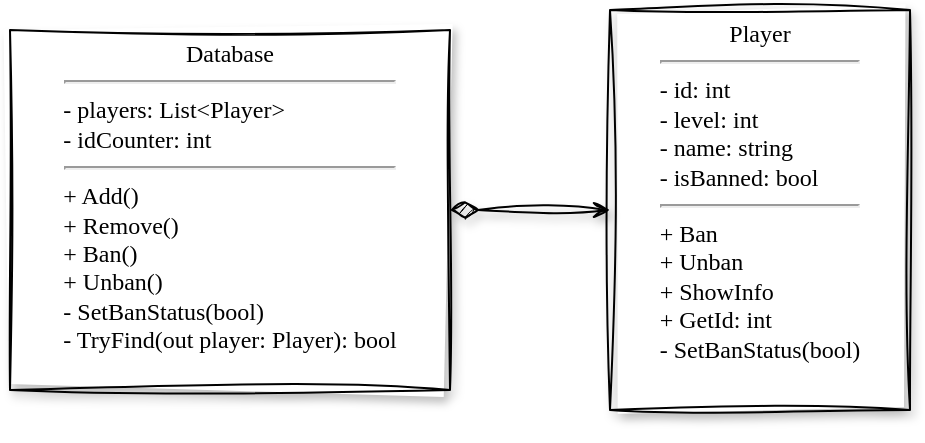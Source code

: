 <mxfile version="21.7.2" type="github" pages="4">
  <diagram id="Cf2g2hGz_eaC0kWmKfeo" name="База Данных Игроков">
    <mxGraphModel dx="672" dy="382" grid="0" gridSize="10" guides="1" tooltips="1" connect="1" arrows="1" fold="1" page="1" pageScale="1" pageWidth="1169" pageHeight="827" math="0" shadow="0">
      <root>
        <mxCell id="0" />
        <mxCell id="1" parent="0" />
        <mxCell id="BvsRi00MSLJCYbzShoM3-1" value="&lt;font face=&quot;Verdana&quot;&gt;Player&lt;br&gt;&lt;/font&gt;&lt;hr&gt;&lt;div style=&quot;text-align: left;&quot;&gt;&lt;font face=&quot;Verdana&quot;&gt;- id: int&lt;/font&gt;&lt;/div&gt;&lt;div style=&quot;text-align: left;&quot;&gt;&lt;font face=&quot;Verdana&quot;&gt;- level: int&lt;/font&gt;&lt;/div&gt;&lt;div style=&quot;text-align: left;&quot;&gt;&lt;font face=&quot;Verdana&quot;&gt;- name: string&lt;/font&gt;&lt;/div&gt;&lt;div style=&quot;text-align: left;&quot;&gt;&lt;font face=&quot;Verdana&quot;&gt;- isBanned: bool&lt;/font&gt;&lt;/div&gt;&lt;div style=&quot;text-align: left;&quot;&gt;&lt;hr&gt;&lt;/div&gt;&lt;div style=&quot;text-align: left;&quot;&gt;&lt;font face=&quot;Verdana&quot;&gt;&lt;span style=&quot;background-color: initial;&quot;&gt;+ Ban&lt;/span&gt;&lt;br&gt;&lt;/font&gt;&lt;/div&gt;&lt;div style=&quot;text-align: left;&quot;&gt;&lt;font face=&quot;Verdana&quot;&gt;+ Unban&lt;/font&gt;&lt;/div&gt;&lt;div style=&quot;text-align: left;&quot;&gt;&lt;font face=&quot;Verdana&quot;&gt;+ ShowInfo&lt;/font&gt;&lt;/div&gt;&lt;div style=&quot;text-align: left;&quot;&gt;&lt;font face=&quot;Verdana&quot;&gt;+ GetId: int&lt;/font&gt;&lt;/div&gt;&lt;div style=&quot;text-align: left;&quot;&gt;&lt;font face=&quot;Verdana&quot;&gt;- SetBanStatus(bool)&lt;/font&gt;&lt;/div&gt;" style="rounded=0;whiteSpace=wrap;html=1;align=center;verticalAlign=top;spacing=0;sketch=1;curveFitting=1;jiggle=2;shadow=1;" vertex="1" parent="1">
          <mxGeometry x="582" y="235" width="150" height="200" as="geometry" />
        </mxCell>
        <mxCell id="ZMWLHTGk8VHgxppxQVbv-1" style="edgeStyle=orthogonalEdgeStyle;orthogonalLoop=1;jettySize=auto;html=1;exitX=1;exitY=0.5;exitDx=0;exitDy=0;entryX=0;entryY=0.5;entryDx=0;entryDy=0;endArrow=open;endFill=0;sourcePerimeterSpacing=0;strokeWidth=1;startArrow=diamondThin;startFill=1;jumpSize=6;rounded=0;strokeColor=default;endSize=6;startSize=12;sketch=1;curveFitting=1;jiggle=2;shadow=1;" edge="1" parent="1" source="qxw1vTytd-DOzJbU_Vhw-1" target="BvsRi00MSLJCYbzShoM3-1">
          <mxGeometry relative="1" as="geometry" />
        </mxCell>
        <mxCell id="qxw1vTytd-DOzJbU_Vhw-1" value="&lt;span style=&quot;font-family: Verdana; background-color: initial;&quot;&gt;Database&lt;/span&gt;&lt;br&gt;&lt;hr style=&quot;background-color: initial;&quot;&gt;&lt;span style=&quot;font-family: Verdana; background-color: initial;&quot;&gt;&lt;div style=&quot;text-align: left;&quot;&gt;&lt;span style=&quot;background-color: initial;&quot;&gt;- players: List&amp;lt;Player&amp;gt;&lt;/span&gt;&lt;/div&gt;&lt;div style=&quot;text-align: left;&quot;&gt;&lt;span style=&quot;background-color: initial;&quot;&gt;- idCounter: int&lt;/span&gt;&lt;/div&gt;&lt;/span&gt;&lt;hr style=&quot;text-align: left; background-color: initial;&quot;&gt;&lt;span style=&quot;background-color: initial; font-family: Verdana;&quot;&gt;&lt;div style=&quot;text-align: left;&quot;&gt;&lt;span style=&quot;background-color: initial;&quot;&gt;+ Add()&lt;/span&gt;&lt;/div&gt;&lt;/span&gt;&lt;span style=&quot;font-family: Verdana; background-color: initial;&quot;&gt;&lt;div style=&quot;text-align: left;&quot;&gt;&lt;span style=&quot;background-color: initial;&quot;&gt;+ Remove()&lt;/span&gt;&lt;/div&gt;&lt;/span&gt;&lt;span style=&quot;font-family: Verdana; background-color: initial;&quot;&gt;&lt;div style=&quot;text-align: left;&quot;&gt;&lt;span style=&quot;background-color: initial;&quot;&gt;+ Ban()&lt;/span&gt;&lt;/div&gt;&lt;/span&gt;&lt;span style=&quot;font-family: Verdana; background-color: initial;&quot;&gt;&lt;div style=&quot;text-align: left;&quot;&gt;&lt;span style=&quot;background-color: initial;&quot;&gt;+ Unban()&lt;/span&gt;&lt;/div&gt;&lt;/span&gt;&lt;span style=&quot;font-family: Verdana; background-color: initial;&quot;&gt;&lt;div style=&quot;text-align: left;&quot;&gt;&lt;span style=&quot;background-color: initial;&quot;&gt;- SetBanStatus(bool)&lt;/span&gt;&lt;/div&gt;&lt;/span&gt;&lt;div style=&quot;text-align: left;&quot;&gt;&lt;font face=&quot;Verdana&quot;&gt;- TryFind(out player: Player): bool&lt;br&gt;&lt;/font&gt;&lt;/div&gt;" style="rounded=0;whiteSpace=wrap;html=1;align=center;verticalAlign=top;spacing=0;sketch=1;curveFitting=1;jiggle=2;shadow=1;" vertex="1" parent="1">
          <mxGeometry x="282" y="245" width="220" height="180" as="geometry" />
        </mxCell>
        <mxCell id="ZMWLHTGk8VHgxppxQVbv-2" style="edgeStyle=orthogonalEdgeStyle;rounded=0;orthogonalLoop=1;jettySize=auto;html=1;exitX=0.5;exitY=1;exitDx=0;exitDy=0;sketch=1;curveFitting=1;jiggle=2;shadow=1;" edge="1" parent="1" source="BvsRi00MSLJCYbzShoM3-1" target="BvsRi00MSLJCYbzShoM3-1">
          <mxGeometry relative="1" as="geometry" />
        </mxCell>
      </root>
    </mxGraphModel>
  </diagram>
  <diagram id="Y0pcPyQ9-cA2Ly51FoLA" name="Колода Карт">
    <mxGraphModel dx="695" dy="395" grid="0" gridSize="10" guides="1" tooltips="1" connect="1" arrows="1" fold="1" page="1" pageScale="1" pageWidth="1169" pageHeight="827" math="0" shadow="0">
      <root>
        <mxCell id="0" />
        <mxCell id="1" parent="0" />
        <mxCell id="L67TZkdD2saoKafYtCv_-2" style="edgeStyle=orthogonalEdgeStyle;rounded=0;orthogonalLoop=1;jettySize=auto;html=1;entryX=0;entryY=0.5;entryDx=0;entryDy=0;startArrow=diamondThin;startFill=0;strokeWidth=1;startSize=12;endSize=6;endArrow=open;endFill=0;exitX=1;exitY=0.5;exitDx=0;exitDy=0;sketch=1;curveFitting=1;jiggle=2;shadow=1;" edge="1" parent="1" source="_xTozI4Q2du8KuB2-w1n-1" target="_xTozI4Q2du8KuB2-w1n-3">
          <mxGeometry relative="1" as="geometry">
            <Array as="points">
              <mxPoint x="494" y="231" />
              <mxPoint x="494" y="366" />
            </Array>
          </mxGeometry>
        </mxCell>
        <mxCell id="L67TZkdD2saoKafYtCv_-3" style="edgeStyle=orthogonalEdgeStyle;orthogonalLoop=1;jettySize=auto;html=1;startArrow=diamondThin;startFill=0;strokeWidth=1;endSize=6;startSize=12;endArrow=open;endFill=0;entryX=0;entryY=0.5;entryDx=0;entryDy=0;rounded=0;sketch=1;curveFitting=1;jiggle=2;shadow=1;" edge="1" parent="1" source="_xTozI4Q2du8KuB2-w1n-1" target="_xTozI4Q2du8KuB2-w1n-2">
          <mxGeometry relative="1" as="geometry">
            <mxPoint x="579" y="201" as="targetPoint" />
            <Array as="points" />
          </mxGeometry>
        </mxCell>
        <mxCell id="_xTozI4Q2du8KuB2-w1n-1" value="CardDealer&lt;br&gt;&lt;hr&gt;&lt;div style=&quot;text-align: left;&quot;&gt;&lt;span style=&quot;background-color: initial;&quot;&gt;- player: Player&lt;/span&gt;&lt;/div&gt;&lt;div style=&quot;text-align: left;&quot;&gt;&lt;span style=&quot;background-color: initial;&quot;&gt;- deck: Deck&lt;/span&gt;&lt;/div&gt;&lt;hr style=&quot;text-align: left;&quot;&gt;&lt;div style=&quot;text-align: left;&quot;&gt;&lt;span style=&quot;background-color: initial;&quot;&gt;+ DealCard(player: Player)&lt;/span&gt;&lt;/div&gt;" style="rounded=0;whiteSpace=wrap;html=1;sketch=1;curveFitting=1;jiggle=2;shadow=1;" vertex="1" parent="1">
          <mxGeometry x="284" y="181" width="160" height="100" as="geometry" />
        </mxCell>
        <mxCell id="_xTozI4Q2du8KuB2-w1n-2" value="Player&lt;br&gt;&lt;hr&gt;&lt;div style=&quot;text-align: left;&quot;&gt;&lt;span style=&quot;background-color: initial;&quot;&gt;- hand: List&amp;lt;Card&amp;gt;&lt;/span&gt;&lt;/div&gt;&lt;hr style=&quot;text-align: left;&quot;&gt;&lt;div style=&quot;text-align: left;&quot;&gt;&lt;span style=&quot;background-color: initial;&quot;&gt;+ ShowHand()&lt;/span&gt;&lt;/div&gt;&lt;div style=&quot;text-align: left;&quot;&gt;&lt;span style=&quot;background-color: initial;&quot;&gt;+ Add(card: Card)&lt;/span&gt;&lt;/div&gt;" style="rounded=0;whiteSpace=wrap;html=1;sketch=1;curveFitting=1;jiggle=2;shadow=1;" vertex="1" parent="1">
          <mxGeometry x="534" y="181" width="110" height="100" as="geometry" />
        </mxCell>
        <mxCell id="OECXQ_HGNrMJNdoMd47i-1" value="" style="edgeStyle=orthogonalEdgeStyle;rounded=0;orthogonalLoop=1;jettySize=auto;html=1;startArrow=diamondThin;startFill=1;strokeWidth=1;endArrow=open;endFill=0;startSize=12;endSize=6;sketch=1;curveFitting=1;jiggle=2;shadow=1;" edge="1" parent="1" source="_xTozI4Q2du8KuB2-w1n-3" target="_xTozI4Q2du8KuB2-w1n-4">
          <mxGeometry relative="1" as="geometry" />
        </mxCell>
        <mxCell id="_xTozI4Q2du8KuB2-w1n-3" value="Deck&lt;br&gt;&lt;hr&gt;&lt;div style=&quot;text-align: left;&quot;&gt;&lt;span style=&quot;background-color: initial;&quot;&gt;- cards: List&amp;lt;Card&amp;gt;&lt;/span&gt;&lt;/div&gt;&lt;hr style=&quot;text-align: left;&quot;&gt;&lt;div style=&quot;text-align: left;&quot;&gt;&lt;span style=&quot;background-color: initial;&quot;&gt;+ ShowInfo()&lt;/span&gt;&lt;/div&gt;&lt;div style=&quot;text-align: left;&quot;&gt;&lt;span style=&quot;background-color: initial;&quot;&gt;+ DrawCard(): Card&lt;/span&gt;&lt;/div&gt;&lt;div style=&quot;text-align: left;&quot;&gt;&lt;span style=&quot;background-color: initial;&quot;&gt;+ Fill()&lt;/span&gt;&lt;/div&gt;&lt;div style=&quot;text-align: left;&quot;&gt;&lt;span style=&quot;background-color: initial;&quot;&gt;+ Shuffle()&lt;/span&gt;&lt;/div&gt;" style="rounded=0;whiteSpace=wrap;html=1;fontSize=12;sketch=1;curveFitting=1;jiggle=2;shadow=1;" vertex="1" parent="1">
          <mxGeometry x="534" y="301" width="120" height="130" as="geometry" />
        </mxCell>
        <mxCell id="_xTozI4Q2du8KuB2-w1n-4" value="&lt;div style=&quot;&quot;&gt;&lt;span style=&quot;background-color: initial;&quot;&gt;Card&lt;/span&gt;&lt;/div&gt;&lt;div style=&quot;&quot;&gt;&lt;hr&gt;&lt;/div&gt;&lt;div style=&quot;text-align: left;&quot;&gt;&lt;span style=&quot;background-color: initial;&quot;&gt;- suit: string&lt;/span&gt;&lt;/div&gt;&lt;div style=&quot;text-align: left;&quot;&gt;&lt;span style=&quot;background-color: initial;&quot;&gt;- value: char&lt;/span&gt;&lt;/div&gt;&lt;hr&gt;+ ShowInfo()" style="rounded=0;whiteSpace=wrap;html=1;align=center;verticalAlign=top;horizontal=1;sketch=1;curveFitting=1;jiggle=2;shadow=1;" vertex="1" parent="1">
          <mxGeometry x="704" y="316" width="80" height="100" as="geometry" />
        </mxCell>
      </root>
    </mxGraphModel>
  </diagram>
  <diagram id="iZcS9gSNP3eOQmojUR20" name="Хранилище Книг">
    <mxGraphModel dx="576" dy="327" grid="0" gridSize="10" guides="1" tooltips="1" connect="1" arrows="1" fold="1" page="1" pageScale="1" pageWidth="1169" pageHeight="827" math="0" shadow="0">
      <root>
        <mxCell id="0" />
        <mxCell id="1" parent="0" />
        <mxCell id="9-JIwjo3csv5uXHmiW8V-1" value="&lt;div style=&quot;&quot;&gt;&lt;span style=&quot;background-color: initial;&quot;&gt;Book&lt;/span&gt;&lt;/div&gt;&lt;hr style=&quot;&quot;&gt;&lt;div style=&quot;text-align: left;&quot;&gt;&lt;span style=&quot;background-color: initial;&quot;&gt;- title: string&lt;/span&gt;&lt;/div&gt;&lt;div style=&quot;text-align: left;&quot;&gt;&lt;span style=&quot;background-color: initial;&quot;&gt;- author: string&lt;/span&gt;&lt;/div&gt;&lt;div style=&quot;text-align: left;&quot;&gt;&lt;span style=&quot;background-color: initial;&quot;&gt;- year: int&lt;/span&gt;&lt;/div&gt;&lt;hr style=&quot;&quot;&gt;&lt;div style=&quot;text-align: left;&quot;&gt;&lt;span style=&quot;background-color: initial;&quot;&gt;+ ShowInfo()&lt;/span&gt;&lt;/div&gt;" style="rounded=0;whiteSpace=wrap;html=1;align=center;sketch=1;curveFitting=1;jiggle=2;shadow=1;" vertex="1" parent="1">
          <mxGeometry x="608" y="252" width="90" height="110" as="geometry" />
        </mxCell>
        <mxCell id="VPENAkqC2ZvWxOAGdNku-2" style="edgeStyle=orthogonalEdgeStyle;rounded=0;orthogonalLoop=1;jettySize=auto;html=1;entryX=0;entryY=0.5;entryDx=0;entryDy=0;endArrow=open;endFill=0;startArrow=diamondThin;startFill=1;startSize=12;exitX=1;exitY=0.5;exitDx=0;exitDy=0;sketch=1;curveFitting=1;jiggle=2;shadow=1;" edge="1" parent="1" target="9-JIwjo3csv5uXHmiW8V-1">
          <mxGeometry relative="1" as="geometry">
            <mxPoint x="542" y="306.66" as="sourcePoint" />
            <mxPoint x="669" y="306.66" as="targetPoint" />
            <Array as="points" />
          </mxGeometry>
        </mxCell>
        <mxCell id="VPENAkqC2ZvWxOAGdNku-1" value="Library&lt;br&gt;&lt;hr&gt;&lt;div style=&quot;text-align: left;&quot;&gt;- books: List&amp;lt;Book&amp;gt;&lt;/div&gt;&lt;div style=&quot;text-align: left;&quot;&gt;&lt;hr&gt;+ ShowAll()&lt;/div&gt;&lt;div style=&quot;text-align: left;&quot;&gt;+ Add()&lt;/div&gt;&lt;div style=&quot;text-align: left;&quot;&gt;+ Remove()&lt;/div&gt;&lt;div style=&quot;text-align: left;&quot;&gt;+ FindByTitle(): Book&lt;/div&gt;&lt;div style=&quot;text-align: left;&quot;&gt;+ FindByAuthor(): Book&lt;/div&gt;&lt;div style=&quot;text-align: left;&quot;&gt;+ FindByYear(): Book&lt;/div&gt;&lt;div style=&quot;text-align: left;&quot;&gt;- TryFind(out book: Book): bool&lt;/div&gt;" style="rounded=0;whiteSpace=wrap;html=1;sketch=1;curveFitting=1;jiggle=2;shadow=1;" vertex="1" parent="1">
          <mxGeometry x="361" y="222" width="180" height="170" as="geometry" />
        </mxCell>
      </root>
    </mxGraphModel>
  </diagram>
  <diagram id="o3sKnfZYgxF7wiAbnnmk" name="Магазин">
    <mxGraphModel dx="765" dy="395" grid="0" gridSize="10" guides="1" tooltips="1" connect="1" arrows="1" fold="1" page="1" pageScale="1" pageWidth="1169" pageHeight="827" background="#ffffff" math="0" shadow="0">
      <root>
        <mxCell id="0" />
        <mxCell id="1" parent="0" />
        <mxCell id="pIMuoIBpgu1z1KpGt_sh-1" value="Product&lt;br&gt;&lt;hr&gt;&lt;div style=&quot;text-align: left;&quot;&gt;&lt;span style=&quot;background-color: initial;&quot;&gt;- name: string&lt;/span&gt;&lt;/div&gt;&lt;div style=&quot;text-align: left;&quot;&gt;&lt;span style=&quot;background-color: initial;&quot;&gt;- price: int&lt;/span&gt;&lt;/div&gt;&lt;hr style=&quot;text-align: left;&quot;&gt;&lt;div style=&quot;text-align: left;&quot;&gt;&lt;span style=&quot;background-color: initial;&quot;&gt;+ ShowInfo()&lt;/span&gt;&lt;/div&gt;&lt;div style=&quot;text-align: left;&quot;&gt;&lt;span style=&quot;background-color: initial;&quot;&gt;+ GetPrice(): int&lt;/span&gt;&lt;/div&gt;" style="whiteSpace=wrap;html=1;sketch=1;curveFitting=1;jiggle=2;shadow=1;" vertex="1" parent="1">
          <mxGeometry x="163" y="311.5" width="100" height="110" as="geometry" />
        </mxCell>
        <mxCell id="pIMuoIBpgu1z1KpGt_sh-3" style="edgeStyle=orthogonalEdgeStyle;rounded=0;orthogonalLoop=1;jettySize=auto;html=1;entryX=0;entryY=0.5;entryDx=0;entryDy=0;startArrow=block;startFill=0;startSize=12;endArrow=open;endFill=0;sketch=1;curveFitting=1;jiggle=2;shadow=1;" edge="1" parent="1" source="pIMuoIBpgu1z1KpGt_sh-2" target="pIMuoIBpgu1z1KpGt_sh-5">
          <mxGeometry relative="1" as="geometry">
            <mxPoint x="343" y="477" as="targetPoint" />
          </mxGeometry>
        </mxCell>
        <mxCell id="pIMuoIBpgu1z1KpGt_sh-8" style="edgeStyle=orthogonalEdgeStyle;rounded=0;orthogonalLoop=1;jettySize=auto;html=1;entryX=0;entryY=0.5;entryDx=0;entryDy=0;exitX=1;exitY=0.5;exitDx=0;exitDy=0;startSize=12;startArrow=block;startFill=0;endArrow=open;endFill=0;shadow=1;sketch=1;curveFitting=1;jiggle=2;" edge="1" parent="1" source="pIMuoIBpgu1z1KpGt_sh-2" target="pIMuoIBpgu1z1KpGt_sh-7">
          <mxGeometry relative="1" as="geometry">
            <Array as="points">
              <mxPoint x="543" y="367" />
              <mxPoint x="543" y="322" />
            </Array>
          </mxGeometry>
        </mxCell>
        <mxCell id="pIMuoIBpgu1z1KpGt_sh-10" style="edgeStyle=orthogonalEdgeStyle;rounded=0;orthogonalLoop=1;jettySize=auto;html=1;entryX=1;entryY=0.5;entryDx=0;entryDy=0;endArrow=open;endFill=0;sketch=1;curveFitting=1;jiggle=2;shadow=1;" edge="1" parent="1" source="pIMuoIBpgu1z1KpGt_sh-2" target="pIMuoIBpgu1z1KpGt_sh-1">
          <mxGeometry relative="1" as="geometry" />
        </mxCell>
        <mxCell id="pIMuoIBpgu1z1KpGt_sh-2" value="Trader&lt;br&gt;&lt;hr&gt;&lt;div style=&quot;text-align: left;&quot;&gt;&lt;span style=&quot;background-color: initial;&quot;&gt;- products: List&amp;lt;Product&amp;gt;&lt;/span&gt;&lt;/div&gt;&lt;div style=&quot;text-align: left;&quot;&gt;&lt;span style=&quot;background-color: initial;&quot;&gt;- money: int&lt;/span&gt;&lt;/div&gt;&lt;hr style=&quot;text-align: left;&quot;&gt;&lt;div style=&quot;text-align: left;&quot;&gt;&lt;span style=&quot;background-color: initial;&quot;&gt;+ ShowProducts()&lt;/span&gt;&lt;/div&gt;" style="whiteSpace=wrap;html=1;sketch=1;curveFitting=1;jiggle=2;shadow=1;" vertex="1" parent="1">
          <mxGeometry x="323" y="317" width="150" height="99" as="geometry" />
        </mxCell>
        <mxCell id="pIMuoIBpgu1z1KpGt_sh-5" value="Seller&lt;br&gt;&lt;hr&gt;&lt;div style=&quot;text-align: left;&quot;&gt;&lt;span style=&quot;background-color: initial;&quot;&gt;+ TryFindProduct(out product: Product): bool&lt;/span&gt;&lt;/div&gt;&lt;div style=&quot;text-align: left;&quot;&gt;&lt;span style=&quot;background-color: initial;&quot;&gt;+ Sell()&lt;/span&gt;&lt;/div&gt;" style="rounded=0;whiteSpace=wrap;html=1;sketch=1;curveFitting=1;jiggle=2;shadow=1;" vertex="1" parent="1">
          <mxGeometry x="603" y="377" width="250" height="70" as="geometry" />
        </mxCell>
        <mxCell id="pIMuoIBpgu1z1KpGt_sh-7" value="Buyer&lt;br&gt;&lt;hr&gt;&lt;div style=&quot;text-align: left;&quot;&gt;&lt;span style=&quot;background-color: initial;&quot;&gt;+ CanBuy(): bool&lt;/span&gt;&lt;/div&gt;&lt;div style=&quot;text-align: left;&quot;&gt;&lt;span style=&quot;background-color: initial;&quot;&gt;+ Buy()&lt;/span&gt;&lt;/div&gt;" style="rounded=0;whiteSpace=wrap;html=1;sketch=1;curveFitting=1;jiggle=2;shadow=1;" vertex="1" parent="1">
          <mxGeometry x="603" y="287" width="100" height="70" as="geometry" />
        </mxCell>
        <mxCell id="pIMuoIBpgu1z1KpGt_sh-14" style="edgeStyle=orthogonalEdgeStyle;rounded=0;orthogonalLoop=1;jettySize=auto;html=1;entryX=1;entryY=0.5;entryDx=0;entryDy=0;endArrow=open;endFill=0;startSize=12;startArrow=diamondThin;startFill=0;sketch=1;curveFitting=1;jiggle=2;shadow=1;" edge="1" parent="1" source="pIMuoIBpgu1z1KpGt_sh-9" target="pIMuoIBpgu1z1KpGt_sh-7">
          <mxGeometry relative="1" as="geometry" />
        </mxCell>
        <mxCell id="pIMuoIBpgu1z1KpGt_sh-15" style="edgeStyle=orthogonalEdgeStyle;rounded=0;orthogonalLoop=1;jettySize=auto;html=1;entryX=0.5;entryY=0;entryDx=0;entryDy=0;endArrow=open;endFill=0;startArrow=diamondThin;startFill=0;startSize=12;sketch=1;curveFitting=1;jiggle=2;shadow=1;" edge="1" parent="1" source="pIMuoIBpgu1z1KpGt_sh-9" target="pIMuoIBpgu1z1KpGt_sh-5">
          <mxGeometry relative="1" as="geometry" />
        </mxCell>
        <mxCell id="pIMuoIBpgu1z1KpGt_sh-9" value="Shop&lt;br&gt;&lt;hr&gt;- buyer: Buyer&lt;br&gt;- seller: Seller&lt;br&gt;&lt;hr&gt;+ Trade()" style="whiteSpace=wrap;html=1;sketch=1;curveFitting=1;jiggle=2;shadow=1;" vertex="1" parent="1">
          <mxGeometry x="683" y="97" width="90" height="100" as="geometry" />
        </mxCell>
      </root>
    </mxGraphModel>
  </diagram>
</mxfile>
